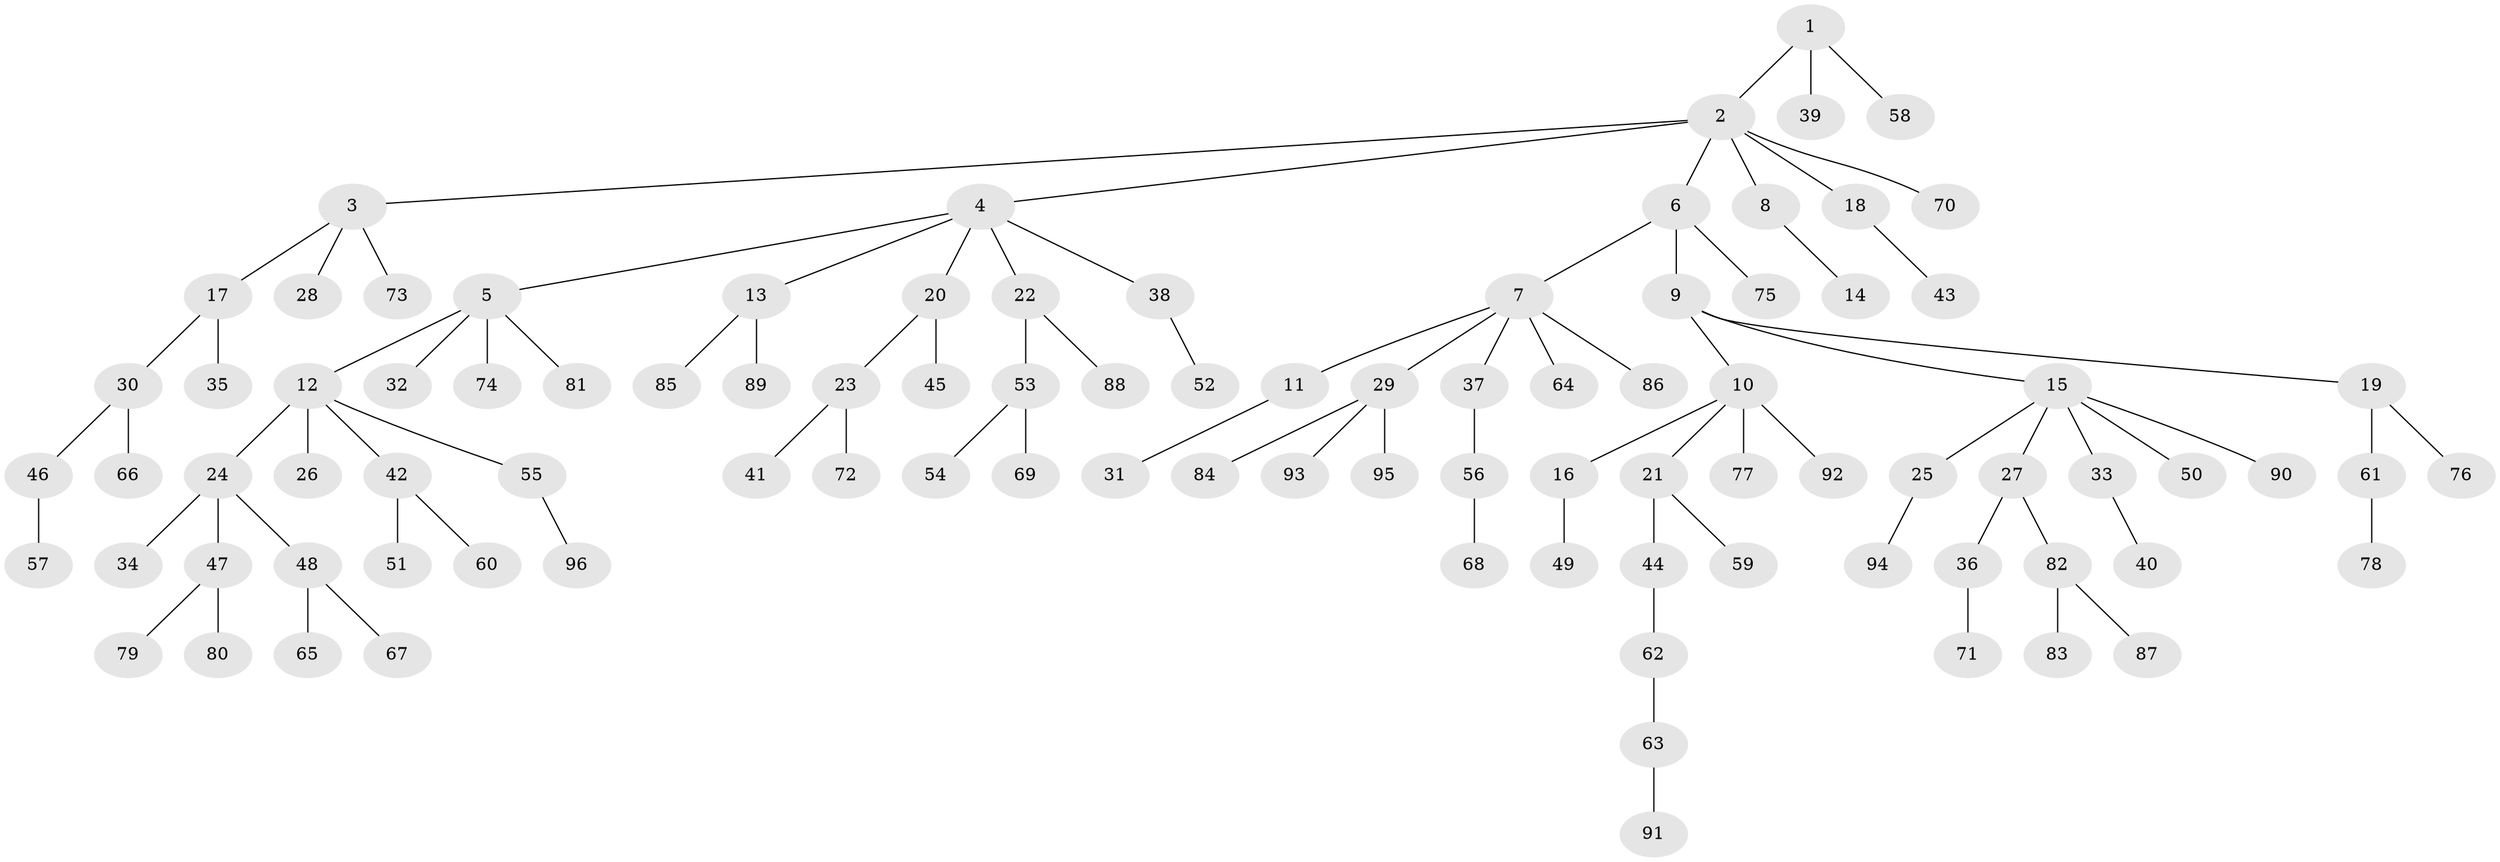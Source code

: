// Generated by graph-tools (version 1.1) at 2025/02/03/09/25 03:02:26]
// undirected, 96 vertices, 95 edges
graph export_dot {
graph [start="1"]
  node [color=gray90,style=filled];
  1;
  2;
  3;
  4;
  5;
  6;
  7;
  8;
  9;
  10;
  11;
  12;
  13;
  14;
  15;
  16;
  17;
  18;
  19;
  20;
  21;
  22;
  23;
  24;
  25;
  26;
  27;
  28;
  29;
  30;
  31;
  32;
  33;
  34;
  35;
  36;
  37;
  38;
  39;
  40;
  41;
  42;
  43;
  44;
  45;
  46;
  47;
  48;
  49;
  50;
  51;
  52;
  53;
  54;
  55;
  56;
  57;
  58;
  59;
  60;
  61;
  62;
  63;
  64;
  65;
  66;
  67;
  68;
  69;
  70;
  71;
  72;
  73;
  74;
  75;
  76;
  77;
  78;
  79;
  80;
  81;
  82;
  83;
  84;
  85;
  86;
  87;
  88;
  89;
  90;
  91;
  92;
  93;
  94;
  95;
  96;
  1 -- 2;
  1 -- 39;
  1 -- 58;
  2 -- 3;
  2 -- 4;
  2 -- 6;
  2 -- 8;
  2 -- 18;
  2 -- 70;
  3 -- 17;
  3 -- 28;
  3 -- 73;
  4 -- 5;
  4 -- 13;
  4 -- 20;
  4 -- 22;
  4 -- 38;
  5 -- 12;
  5 -- 32;
  5 -- 74;
  5 -- 81;
  6 -- 7;
  6 -- 9;
  6 -- 75;
  7 -- 11;
  7 -- 29;
  7 -- 37;
  7 -- 64;
  7 -- 86;
  8 -- 14;
  9 -- 10;
  9 -- 15;
  9 -- 19;
  10 -- 16;
  10 -- 21;
  10 -- 77;
  10 -- 92;
  11 -- 31;
  12 -- 24;
  12 -- 26;
  12 -- 42;
  12 -- 55;
  13 -- 85;
  13 -- 89;
  15 -- 25;
  15 -- 27;
  15 -- 33;
  15 -- 50;
  15 -- 90;
  16 -- 49;
  17 -- 30;
  17 -- 35;
  18 -- 43;
  19 -- 61;
  19 -- 76;
  20 -- 23;
  20 -- 45;
  21 -- 44;
  21 -- 59;
  22 -- 53;
  22 -- 88;
  23 -- 41;
  23 -- 72;
  24 -- 34;
  24 -- 47;
  24 -- 48;
  25 -- 94;
  27 -- 36;
  27 -- 82;
  29 -- 84;
  29 -- 93;
  29 -- 95;
  30 -- 46;
  30 -- 66;
  33 -- 40;
  36 -- 71;
  37 -- 56;
  38 -- 52;
  42 -- 51;
  42 -- 60;
  44 -- 62;
  46 -- 57;
  47 -- 79;
  47 -- 80;
  48 -- 65;
  48 -- 67;
  53 -- 54;
  53 -- 69;
  55 -- 96;
  56 -- 68;
  61 -- 78;
  62 -- 63;
  63 -- 91;
  82 -- 83;
  82 -- 87;
}

